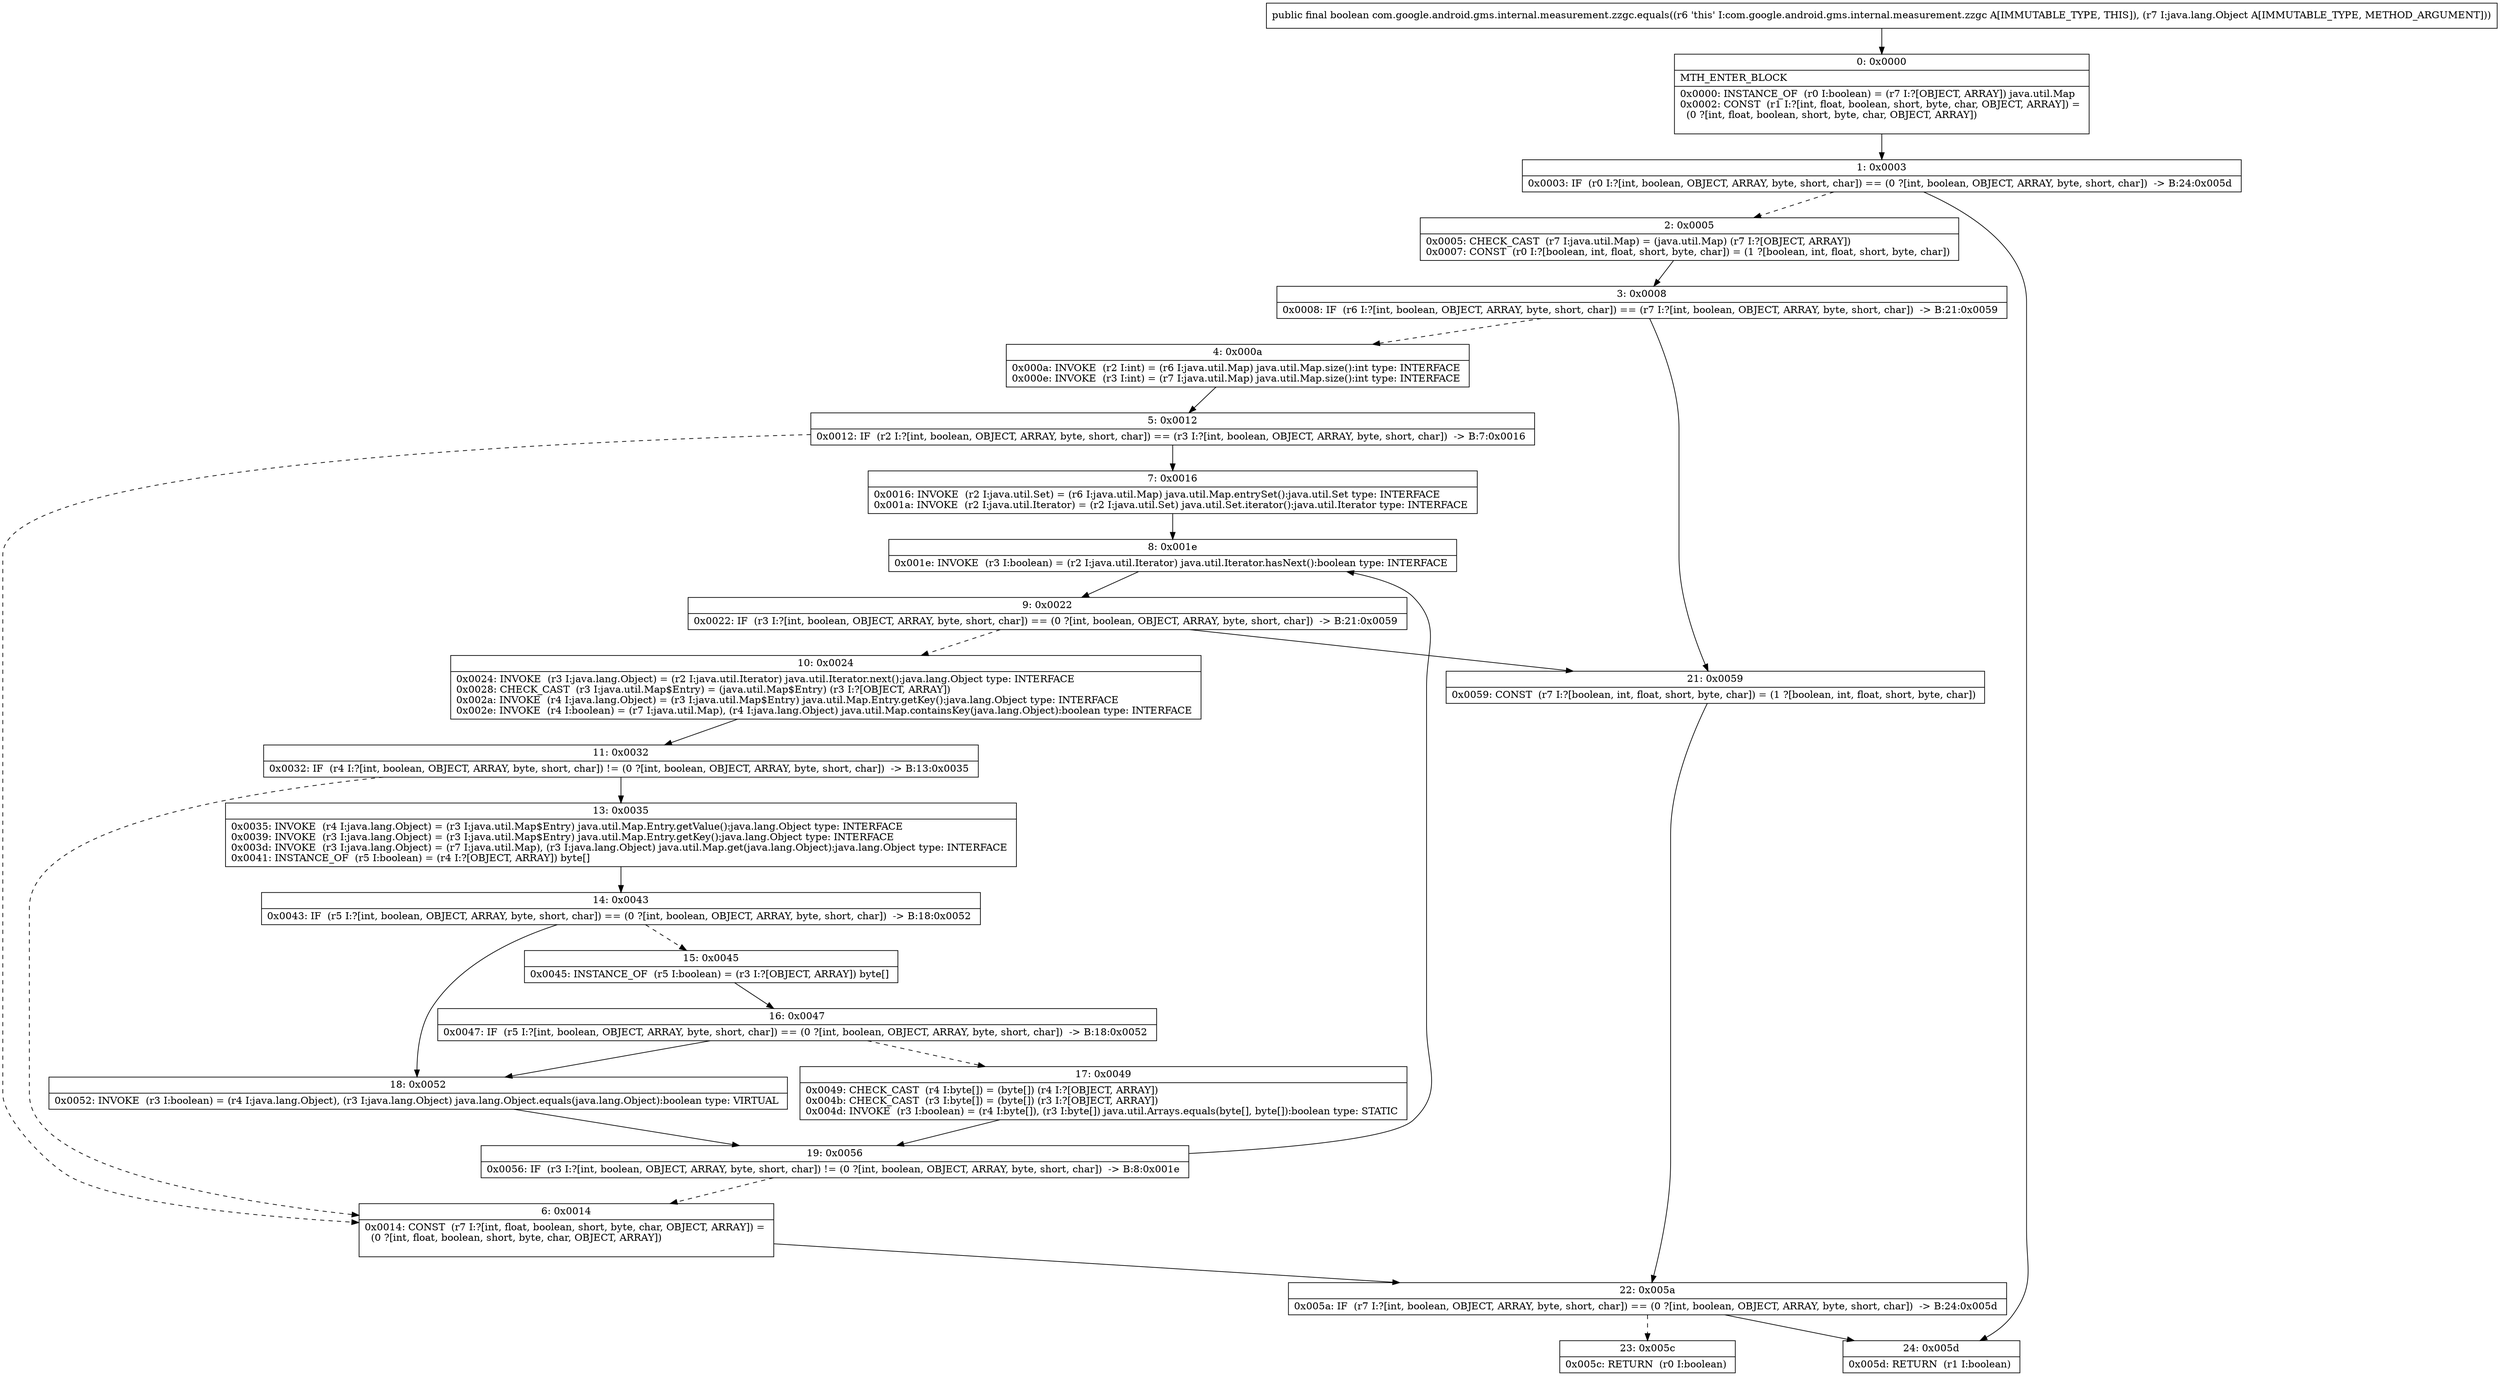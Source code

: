 digraph "CFG forcom.google.android.gms.internal.measurement.zzgc.equals(Ljava\/lang\/Object;)Z" {
Node_0 [shape=record,label="{0\:\ 0x0000|MTH_ENTER_BLOCK\l|0x0000: INSTANCE_OF  (r0 I:boolean) = (r7 I:?[OBJECT, ARRAY]) java.util.Map \l0x0002: CONST  (r1 I:?[int, float, boolean, short, byte, char, OBJECT, ARRAY]) = \l  (0 ?[int, float, boolean, short, byte, char, OBJECT, ARRAY])\l \l}"];
Node_1 [shape=record,label="{1\:\ 0x0003|0x0003: IF  (r0 I:?[int, boolean, OBJECT, ARRAY, byte, short, char]) == (0 ?[int, boolean, OBJECT, ARRAY, byte, short, char])  \-\> B:24:0x005d \l}"];
Node_2 [shape=record,label="{2\:\ 0x0005|0x0005: CHECK_CAST  (r7 I:java.util.Map) = (java.util.Map) (r7 I:?[OBJECT, ARRAY]) \l0x0007: CONST  (r0 I:?[boolean, int, float, short, byte, char]) = (1 ?[boolean, int, float, short, byte, char]) \l}"];
Node_3 [shape=record,label="{3\:\ 0x0008|0x0008: IF  (r6 I:?[int, boolean, OBJECT, ARRAY, byte, short, char]) == (r7 I:?[int, boolean, OBJECT, ARRAY, byte, short, char])  \-\> B:21:0x0059 \l}"];
Node_4 [shape=record,label="{4\:\ 0x000a|0x000a: INVOKE  (r2 I:int) = (r6 I:java.util.Map) java.util.Map.size():int type: INTERFACE \l0x000e: INVOKE  (r3 I:int) = (r7 I:java.util.Map) java.util.Map.size():int type: INTERFACE \l}"];
Node_5 [shape=record,label="{5\:\ 0x0012|0x0012: IF  (r2 I:?[int, boolean, OBJECT, ARRAY, byte, short, char]) == (r3 I:?[int, boolean, OBJECT, ARRAY, byte, short, char])  \-\> B:7:0x0016 \l}"];
Node_6 [shape=record,label="{6\:\ 0x0014|0x0014: CONST  (r7 I:?[int, float, boolean, short, byte, char, OBJECT, ARRAY]) = \l  (0 ?[int, float, boolean, short, byte, char, OBJECT, ARRAY])\l \l}"];
Node_7 [shape=record,label="{7\:\ 0x0016|0x0016: INVOKE  (r2 I:java.util.Set) = (r6 I:java.util.Map) java.util.Map.entrySet():java.util.Set type: INTERFACE \l0x001a: INVOKE  (r2 I:java.util.Iterator) = (r2 I:java.util.Set) java.util.Set.iterator():java.util.Iterator type: INTERFACE \l}"];
Node_8 [shape=record,label="{8\:\ 0x001e|0x001e: INVOKE  (r3 I:boolean) = (r2 I:java.util.Iterator) java.util.Iterator.hasNext():boolean type: INTERFACE \l}"];
Node_9 [shape=record,label="{9\:\ 0x0022|0x0022: IF  (r3 I:?[int, boolean, OBJECT, ARRAY, byte, short, char]) == (0 ?[int, boolean, OBJECT, ARRAY, byte, short, char])  \-\> B:21:0x0059 \l}"];
Node_10 [shape=record,label="{10\:\ 0x0024|0x0024: INVOKE  (r3 I:java.lang.Object) = (r2 I:java.util.Iterator) java.util.Iterator.next():java.lang.Object type: INTERFACE \l0x0028: CHECK_CAST  (r3 I:java.util.Map$Entry) = (java.util.Map$Entry) (r3 I:?[OBJECT, ARRAY]) \l0x002a: INVOKE  (r4 I:java.lang.Object) = (r3 I:java.util.Map$Entry) java.util.Map.Entry.getKey():java.lang.Object type: INTERFACE \l0x002e: INVOKE  (r4 I:boolean) = (r7 I:java.util.Map), (r4 I:java.lang.Object) java.util.Map.containsKey(java.lang.Object):boolean type: INTERFACE \l}"];
Node_11 [shape=record,label="{11\:\ 0x0032|0x0032: IF  (r4 I:?[int, boolean, OBJECT, ARRAY, byte, short, char]) != (0 ?[int, boolean, OBJECT, ARRAY, byte, short, char])  \-\> B:13:0x0035 \l}"];
Node_13 [shape=record,label="{13\:\ 0x0035|0x0035: INVOKE  (r4 I:java.lang.Object) = (r3 I:java.util.Map$Entry) java.util.Map.Entry.getValue():java.lang.Object type: INTERFACE \l0x0039: INVOKE  (r3 I:java.lang.Object) = (r3 I:java.util.Map$Entry) java.util.Map.Entry.getKey():java.lang.Object type: INTERFACE \l0x003d: INVOKE  (r3 I:java.lang.Object) = (r7 I:java.util.Map), (r3 I:java.lang.Object) java.util.Map.get(java.lang.Object):java.lang.Object type: INTERFACE \l0x0041: INSTANCE_OF  (r5 I:boolean) = (r4 I:?[OBJECT, ARRAY]) byte[] \l}"];
Node_14 [shape=record,label="{14\:\ 0x0043|0x0043: IF  (r5 I:?[int, boolean, OBJECT, ARRAY, byte, short, char]) == (0 ?[int, boolean, OBJECT, ARRAY, byte, short, char])  \-\> B:18:0x0052 \l}"];
Node_15 [shape=record,label="{15\:\ 0x0045|0x0045: INSTANCE_OF  (r5 I:boolean) = (r3 I:?[OBJECT, ARRAY]) byte[] \l}"];
Node_16 [shape=record,label="{16\:\ 0x0047|0x0047: IF  (r5 I:?[int, boolean, OBJECT, ARRAY, byte, short, char]) == (0 ?[int, boolean, OBJECT, ARRAY, byte, short, char])  \-\> B:18:0x0052 \l}"];
Node_17 [shape=record,label="{17\:\ 0x0049|0x0049: CHECK_CAST  (r4 I:byte[]) = (byte[]) (r4 I:?[OBJECT, ARRAY]) \l0x004b: CHECK_CAST  (r3 I:byte[]) = (byte[]) (r3 I:?[OBJECT, ARRAY]) \l0x004d: INVOKE  (r3 I:boolean) = (r4 I:byte[]), (r3 I:byte[]) java.util.Arrays.equals(byte[], byte[]):boolean type: STATIC \l}"];
Node_18 [shape=record,label="{18\:\ 0x0052|0x0052: INVOKE  (r3 I:boolean) = (r4 I:java.lang.Object), (r3 I:java.lang.Object) java.lang.Object.equals(java.lang.Object):boolean type: VIRTUAL \l}"];
Node_19 [shape=record,label="{19\:\ 0x0056|0x0056: IF  (r3 I:?[int, boolean, OBJECT, ARRAY, byte, short, char]) != (0 ?[int, boolean, OBJECT, ARRAY, byte, short, char])  \-\> B:8:0x001e \l}"];
Node_21 [shape=record,label="{21\:\ 0x0059|0x0059: CONST  (r7 I:?[boolean, int, float, short, byte, char]) = (1 ?[boolean, int, float, short, byte, char]) \l}"];
Node_22 [shape=record,label="{22\:\ 0x005a|0x005a: IF  (r7 I:?[int, boolean, OBJECT, ARRAY, byte, short, char]) == (0 ?[int, boolean, OBJECT, ARRAY, byte, short, char])  \-\> B:24:0x005d \l}"];
Node_23 [shape=record,label="{23\:\ 0x005c|0x005c: RETURN  (r0 I:boolean) \l}"];
Node_24 [shape=record,label="{24\:\ 0x005d|0x005d: RETURN  (r1 I:boolean) \l}"];
MethodNode[shape=record,label="{public final boolean com.google.android.gms.internal.measurement.zzgc.equals((r6 'this' I:com.google.android.gms.internal.measurement.zzgc A[IMMUTABLE_TYPE, THIS]), (r7 I:java.lang.Object A[IMMUTABLE_TYPE, METHOD_ARGUMENT])) }"];
MethodNode -> Node_0;
Node_0 -> Node_1;
Node_1 -> Node_2[style=dashed];
Node_1 -> Node_24;
Node_2 -> Node_3;
Node_3 -> Node_4[style=dashed];
Node_3 -> Node_21;
Node_4 -> Node_5;
Node_5 -> Node_6[style=dashed];
Node_5 -> Node_7;
Node_6 -> Node_22;
Node_7 -> Node_8;
Node_8 -> Node_9;
Node_9 -> Node_10[style=dashed];
Node_9 -> Node_21;
Node_10 -> Node_11;
Node_11 -> Node_13;
Node_11 -> Node_6[style=dashed];
Node_13 -> Node_14;
Node_14 -> Node_15[style=dashed];
Node_14 -> Node_18;
Node_15 -> Node_16;
Node_16 -> Node_17[style=dashed];
Node_16 -> Node_18;
Node_17 -> Node_19;
Node_18 -> Node_19;
Node_19 -> Node_8;
Node_19 -> Node_6[style=dashed];
Node_21 -> Node_22;
Node_22 -> Node_23[style=dashed];
Node_22 -> Node_24;
}

